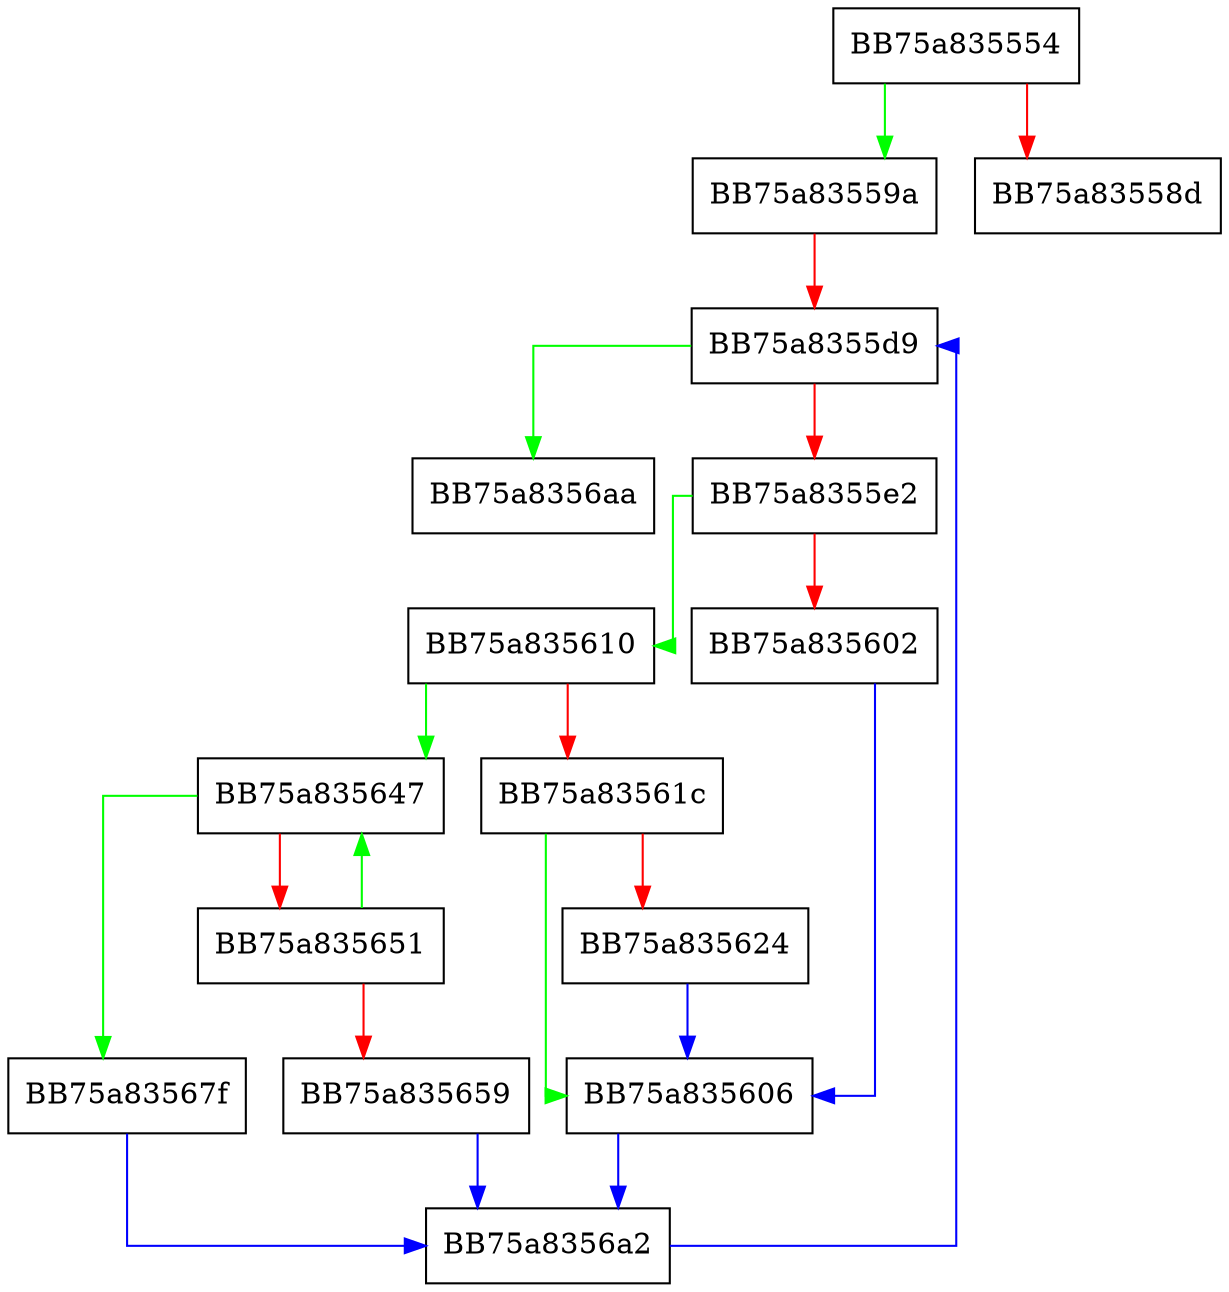 digraph _Forced_rehash {
  node [shape="box"];
  graph [splines=ortho];
  BB75a835554 -> BB75a83559a [color="green"];
  BB75a835554 -> BB75a83558d [color="red"];
  BB75a83559a -> BB75a8355d9 [color="red"];
  BB75a8355d9 -> BB75a8356aa [color="green"];
  BB75a8355d9 -> BB75a8355e2 [color="red"];
  BB75a8355e2 -> BB75a835610 [color="green"];
  BB75a8355e2 -> BB75a835602 [color="red"];
  BB75a835602 -> BB75a835606 [color="blue"];
  BB75a835606 -> BB75a8356a2 [color="blue"];
  BB75a835610 -> BB75a835647 [color="green"];
  BB75a835610 -> BB75a83561c [color="red"];
  BB75a83561c -> BB75a835606 [color="green"];
  BB75a83561c -> BB75a835624 [color="red"];
  BB75a835624 -> BB75a835606 [color="blue"];
  BB75a835647 -> BB75a83567f [color="green"];
  BB75a835647 -> BB75a835651 [color="red"];
  BB75a835651 -> BB75a835647 [color="green"];
  BB75a835651 -> BB75a835659 [color="red"];
  BB75a835659 -> BB75a8356a2 [color="blue"];
  BB75a83567f -> BB75a8356a2 [color="blue"];
  BB75a8356a2 -> BB75a8355d9 [color="blue"];
}